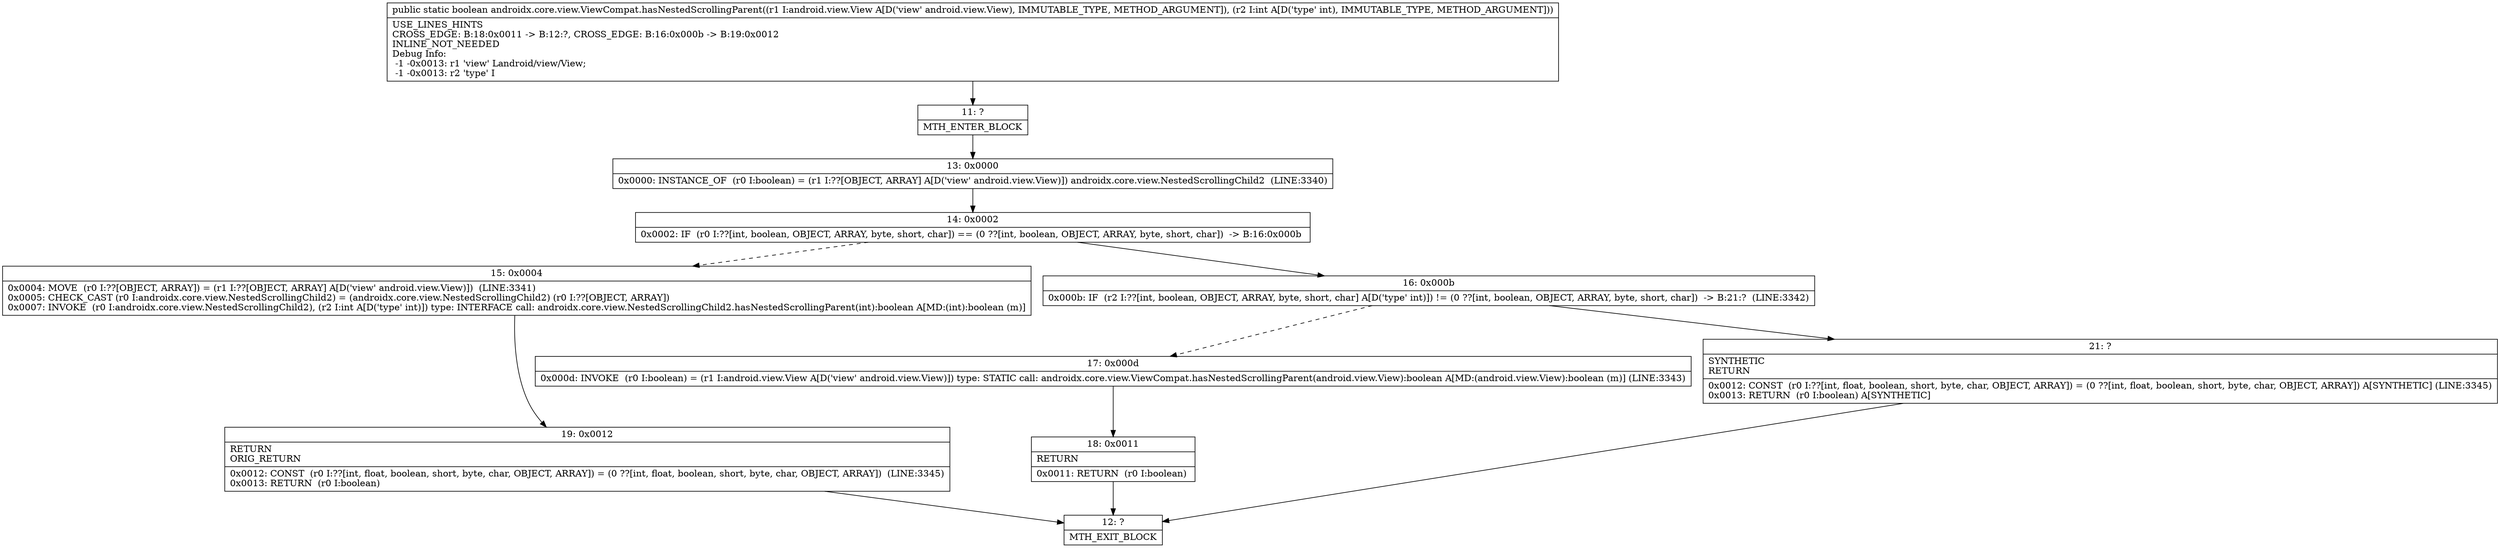 digraph "CFG forandroidx.core.view.ViewCompat.hasNestedScrollingParent(Landroid\/view\/View;I)Z" {
Node_11 [shape=record,label="{11\:\ ?|MTH_ENTER_BLOCK\l}"];
Node_13 [shape=record,label="{13\:\ 0x0000|0x0000: INSTANCE_OF  (r0 I:boolean) = (r1 I:??[OBJECT, ARRAY] A[D('view' android.view.View)]) androidx.core.view.NestedScrollingChild2  (LINE:3340)\l}"];
Node_14 [shape=record,label="{14\:\ 0x0002|0x0002: IF  (r0 I:??[int, boolean, OBJECT, ARRAY, byte, short, char]) == (0 ??[int, boolean, OBJECT, ARRAY, byte, short, char])  \-\> B:16:0x000b \l}"];
Node_15 [shape=record,label="{15\:\ 0x0004|0x0004: MOVE  (r0 I:??[OBJECT, ARRAY]) = (r1 I:??[OBJECT, ARRAY] A[D('view' android.view.View)])  (LINE:3341)\l0x0005: CHECK_CAST (r0 I:androidx.core.view.NestedScrollingChild2) = (androidx.core.view.NestedScrollingChild2) (r0 I:??[OBJECT, ARRAY]) \l0x0007: INVOKE  (r0 I:androidx.core.view.NestedScrollingChild2), (r2 I:int A[D('type' int)]) type: INTERFACE call: androidx.core.view.NestedScrollingChild2.hasNestedScrollingParent(int):boolean A[MD:(int):boolean (m)]\l}"];
Node_19 [shape=record,label="{19\:\ 0x0012|RETURN\lORIG_RETURN\l|0x0012: CONST  (r0 I:??[int, float, boolean, short, byte, char, OBJECT, ARRAY]) = (0 ??[int, float, boolean, short, byte, char, OBJECT, ARRAY])  (LINE:3345)\l0x0013: RETURN  (r0 I:boolean) \l}"];
Node_12 [shape=record,label="{12\:\ ?|MTH_EXIT_BLOCK\l}"];
Node_16 [shape=record,label="{16\:\ 0x000b|0x000b: IF  (r2 I:??[int, boolean, OBJECT, ARRAY, byte, short, char] A[D('type' int)]) != (0 ??[int, boolean, OBJECT, ARRAY, byte, short, char])  \-\> B:21:?  (LINE:3342)\l}"];
Node_17 [shape=record,label="{17\:\ 0x000d|0x000d: INVOKE  (r0 I:boolean) = (r1 I:android.view.View A[D('view' android.view.View)]) type: STATIC call: androidx.core.view.ViewCompat.hasNestedScrollingParent(android.view.View):boolean A[MD:(android.view.View):boolean (m)] (LINE:3343)\l}"];
Node_18 [shape=record,label="{18\:\ 0x0011|RETURN\l|0x0011: RETURN  (r0 I:boolean) \l}"];
Node_21 [shape=record,label="{21\:\ ?|SYNTHETIC\lRETURN\l|0x0012: CONST  (r0 I:??[int, float, boolean, short, byte, char, OBJECT, ARRAY]) = (0 ??[int, float, boolean, short, byte, char, OBJECT, ARRAY]) A[SYNTHETIC] (LINE:3345)\l0x0013: RETURN  (r0 I:boolean) A[SYNTHETIC]\l}"];
MethodNode[shape=record,label="{public static boolean androidx.core.view.ViewCompat.hasNestedScrollingParent((r1 I:android.view.View A[D('view' android.view.View), IMMUTABLE_TYPE, METHOD_ARGUMENT]), (r2 I:int A[D('type' int), IMMUTABLE_TYPE, METHOD_ARGUMENT]))  | USE_LINES_HINTS\lCROSS_EDGE: B:18:0x0011 \-\> B:12:?, CROSS_EDGE: B:16:0x000b \-\> B:19:0x0012\lINLINE_NOT_NEEDED\lDebug Info:\l  \-1 \-0x0013: r1 'view' Landroid\/view\/View;\l  \-1 \-0x0013: r2 'type' I\l}"];
MethodNode -> Node_11;Node_11 -> Node_13;
Node_13 -> Node_14;
Node_14 -> Node_15[style=dashed];
Node_14 -> Node_16;
Node_15 -> Node_19;
Node_19 -> Node_12;
Node_16 -> Node_17[style=dashed];
Node_16 -> Node_21;
Node_17 -> Node_18;
Node_18 -> Node_12;
Node_21 -> Node_12;
}

